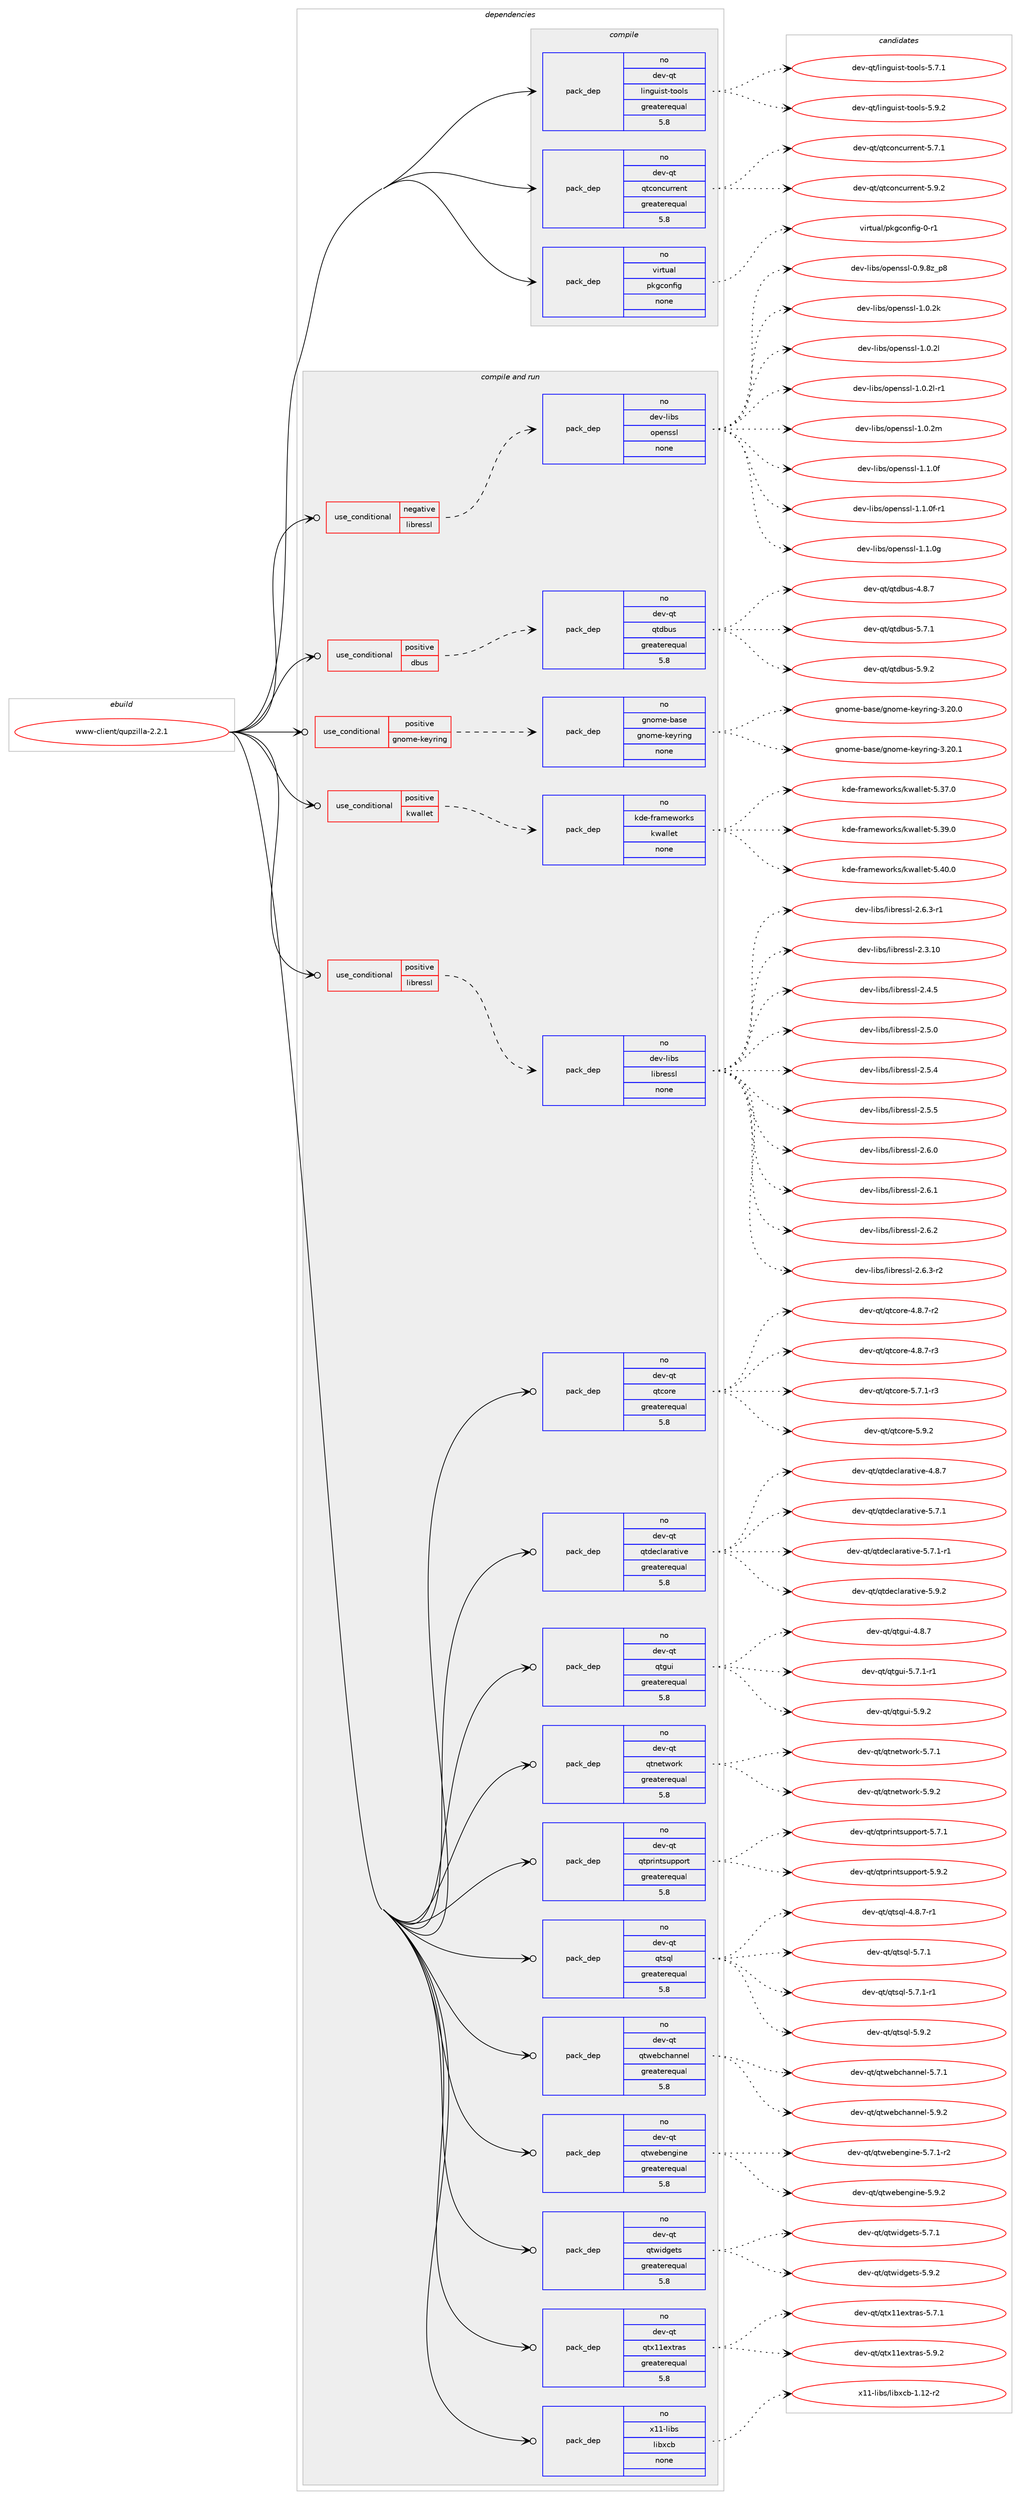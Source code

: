 digraph prolog {

# *************
# Graph options
# *************

newrank=true;
concentrate=true;
compound=true;
graph [rankdir=LR,fontname=Helvetica,fontsize=10,ranksep=1.5];#, ranksep=2.5, nodesep=0.2];
edge  [arrowhead=vee];
node  [fontname=Helvetica,fontsize=10];

# **********
# The ebuild
# **********

subgraph cluster_leftcol {
color=gray;
rank=same;
label=<<i>ebuild</i>>;
id [label="www-client/qupzilla-2.2.1", color=red, width=4, href="../www-client/qupzilla-2.2.1.svg"];
}

# ****************
# The dependencies
# ****************

subgraph cluster_midcol {
color=gray;
label=<<i>dependencies</i>>;
subgraph cluster_compile {
fillcolor="#eeeeee";
style=filled;
label=<<i>compile</i>>;
subgraph pack6956 {
dependency7987 [label=<<TABLE BORDER="0" CELLBORDER="1" CELLSPACING="0" CELLPADDING="4" WIDTH="220"><TR><TD ROWSPAN="6" CELLPADDING="30">pack_dep</TD></TR><TR><TD WIDTH="110">no</TD></TR><TR><TD>dev-qt</TD></TR><TR><TD>linguist-tools</TD></TR><TR><TD>greaterequal</TD></TR><TR><TD>5.8</TD></TR></TABLE>>, shape=none, color=blue];
}
id:e -> dependency7987:w [weight=20,style="solid",arrowhead="vee"];
subgraph pack6957 {
dependency7988 [label=<<TABLE BORDER="0" CELLBORDER="1" CELLSPACING="0" CELLPADDING="4" WIDTH="220"><TR><TD ROWSPAN="6" CELLPADDING="30">pack_dep</TD></TR><TR><TD WIDTH="110">no</TD></TR><TR><TD>dev-qt</TD></TR><TR><TD>qtconcurrent</TD></TR><TR><TD>greaterequal</TD></TR><TR><TD>5.8</TD></TR></TABLE>>, shape=none, color=blue];
}
id:e -> dependency7988:w [weight=20,style="solid",arrowhead="vee"];
subgraph pack6958 {
dependency7989 [label=<<TABLE BORDER="0" CELLBORDER="1" CELLSPACING="0" CELLPADDING="4" WIDTH="220"><TR><TD ROWSPAN="6" CELLPADDING="30">pack_dep</TD></TR><TR><TD WIDTH="110">no</TD></TR><TR><TD>virtual</TD></TR><TR><TD>pkgconfig</TD></TR><TR><TD>none</TD></TR><TR><TD></TD></TR></TABLE>>, shape=none, color=blue];
}
id:e -> dependency7989:w [weight=20,style="solid",arrowhead="vee"];
}
subgraph cluster_compileandrun {
fillcolor="#eeeeee";
style=filled;
label=<<i>compile and run</i>>;
subgraph cond947 {
dependency7990 [label=<<TABLE BORDER="0" CELLBORDER="1" CELLSPACING="0" CELLPADDING="4"><TR><TD ROWSPAN="3" CELLPADDING="10">use_conditional</TD></TR><TR><TD>negative</TD></TR><TR><TD>libressl</TD></TR></TABLE>>, shape=none, color=red];
subgraph pack6959 {
dependency7991 [label=<<TABLE BORDER="0" CELLBORDER="1" CELLSPACING="0" CELLPADDING="4" WIDTH="220"><TR><TD ROWSPAN="6" CELLPADDING="30">pack_dep</TD></TR><TR><TD WIDTH="110">no</TD></TR><TR><TD>dev-libs</TD></TR><TR><TD>openssl</TD></TR><TR><TD>none</TD></TR><TR><TD></TD></TR></TABLE>>, shape=none, color=blue];
}
dependency7990:e -> dependency7991:w [weight=20,style="dashed",arrowhead="vee"];
}
id:e -> dependency7990:w [weight=20,style="solid",arrowhead="odotvee"];
subgraph cond948 {
dependency7992 [label=<<TABLE BORDER="0" CELLBORDER="1" CELLSPACING="0" CELLPADDING="4"><TR><TD ROWSPAN="3" CELLPADDING="10">use_conditional</TD></TR><TR><TD>positive</TD></TR><TR><TD>dbus</TD></TR></TABLE>>, shape=none, color=red];
subgraph pack6960 {
dependency7993 [label=<<TABLE BORDER="0" CELLBORDER="1" CELLSPACING="0" CELLPADDING="4" WIDTH="220"><TR><TD ROWSPAN="6" CELLPADDING="30">pack_dep</TD></TR><TR><TD WIDTH="110">no</TD></TR><TR><TD>dev-qt</TD></TR><TR><TD>qtdbus</TD></TR><TR><TD>greaterequal</TD></TR><TR><TD>5.8</TD></TR></TABLE>>, shape=none, color=blue];
}
dependency7992:e -> dependency7993:w [weight=20,style="dashed",arrowhead="vee"];
}
id:e -> dependency7992:w [weight=20,style="solid",arrowhead="odotvee"];
subgraph cond949 {
dependency7994 [label=<<TABLE BORDER="0" CELLBORDER="1" CELLSPACING="0" CELLPADDING="4"><TR><TD ROWSPAN="3" CELLPADDING="10">use_conditional</TD></TR><TR><TD>positive</TD></TR><TR><TD>gnome-keyring</TD></TR></TABLE>>, shape=none, color=red];
subgraph pack6961 {
dependency7995 [label=<<TABLE BORDER="0" CELLBORDER="1" CELLSPACING="0" CELLPADDING="4" WIDTH="220"><TR><TD ROWSPAN="6" CELLPADDING="30">pack_dep</TD></TR><TR><TD WIDTH="110">no</TD></TR><TR><TD>gnome-base</TD></TR><TR><TD>gnome-keyring</TD></TR><TR><TD>none</TD></TR><TR><TD></TD></TR></TABLE>>, shape=none, color=blue];
}
dependency7994:e -> dependency7995:w [weight=20,style="dashed",arrowhead="vee"];
}
id:e -> dependency7994:w [weight=20,style="solid",arrowhead="odotvee"];
subgraph cond950 {
dependency7996 [label=<<TABLE BORDER="0" CELLBORDER="1" CELLSPACING="0" CELLPADDING="4"><TR><TD ROWSPAN="3" CELLPADDING="10">use_conditional</TD></TR><TR><TD>positive</TD></TR><TR><TD>kwallet</TD></TR></TABLE>>, shape=none, color=red];
subgraph pack6962 {
dependency7997 [label=<<TABLE BORDER="0" CELLBORDER="1" CELLSPACING="0" CELLPADDING="4" WIDTH="220"><TR><TD ROWSPAN="6" CELLPADDING="30">pack_dep</TD></TR><TR><TD WIDTH="110">no</TD></TR><TR><TD>kde-frameworks</TD></TR><TR><TD>kwallet</TD></TR><TR><TD>none</TD></TR><TR><TD></TD></TR></TABLE>>, shape=none, color=blue];
}
dependency7996:e -> dependency7997:w [weight=20,style="dashed",arrowhead="vee"];
}
id:e -> dependency7996:w [weight=20,style="solid",arrowhead="odotvee"];
subgraph cond951 {
dependency7998 [label=<<TABLE BORDER="0" CELLBORDER="1" CELLSPACING="0" CELLPADDING="4"><TR><TD ROWSPAN="3" CELLPADDING="10">use_conditional</TD></TR><TR><TD>positive</TD></TR><TR><TD>libressl</TD></TR></TABLE>>, shape=none, color=red];
subgraph pack6963 {
dependency7999 [label=<<TABLE BORDER="0" CELLBORDER="1" CELLSPACING="0" CELLPADDING="4" WIDTH="220"><TR><TD ROWSPAN="6" CELLPADDING="30">pack_dep</TD></TR><TR><TD WIDTH="110">no</TD></TR><TR><TD>dev-libs</TD></TR><TR><TD>libressl</TD></TR><TR><TD>none</TD></TR><TR><TD></TD></TR></TABLE>>, shape=none, color=blue];
}
dependency7998:e -> dependency7999:w [weight=20,style="dashed",arrowhead="vee"];
}
id:e -> dependency7998:w [weight=20,style="solid",arrowhead="odotvee"];
subgraph pack6964 {
dependency8000 [label=<<TABLE BORDER="0" CELLBORDER="1" CELLSPACING="0" CELLPADDING="4" WIDTH="220"><TR><TD ROWSPAN="6" CELLPADDING="30">pack_dep</TD></TR><TR><TD WIDTH="110">no</TD></TR><TR><TD>dev-qt</TD></TR><TR><TD>qtcore</TD></TR><TR><TD>greaterequal</TD></TR><TR><TD>5.8</TD></TR></TABLE>>, shape=none, color=blue];
}
id:e -> dependency8000:w [weight=20,style="solid",arrowhead="odotvee"];
subgraph pack6965 {
dependency8001 [label=<<TABLE BORDER="0" CELLBORDER="1" CELLSPACING="0" CELLPADDING="4" WIDTH="220"><TR><TD ROWSPAN="6" CELLPADDING="30">pack_dep</TD></TR><TR><TD WIDTH="110">no</TD></TR><TR><TD>dev-qt</TD></TR><TR><TD>qtdeclarative</TD></TR><TR><TD>greaterequal</TD></TR><TR><TD>5.8</TD></TR></TABLE>>, shape=none, color=blue];
}
id:e -> dependency8001:w [weight=20,style="solid",arrowhead="odotvee"];
subgraph pack6966 {
dependency8002 [label=<<TABLE BORDER="0" CELLBORDER="1" CELLSPACING="0" CELLPADDING="4" WIDTH="220"><TR><TD ROWSPAN="6" CELLPADDING="30">pack_dep</TD></TR><TR><TD WIDTH="110">no</TD></TR><TR><TD>dev-qt</TD></TR><TR><TD>qtgui</TD></TR><TR><TD>greaterequal</TD></TR><TR><TD>5.8</TD></TR></TABLE>>, shape=none, color=blue];
}
id:e -> dependency8002:w [weight=20,style="solid",arrowhead="odotvee"];
subgraph pack6967 {
dependency8003 [label=<<TABLE BORDER="0" CELLBORDER="1" CELLSPACING="0" CELLPADDING="4" WIDTH="220"><TR><TD ROWSPAN="6" CELLPADDING="30">pack_dep</TD></TR><TR><TD WIDTH="110">no</TD></TR><TR><TD>dev-qt</TD></TR><TR><TD>qtnetwork</TD></TR><TR><TD>greaterequal</TD></TR><TR><TD>5.8</TD></TR></TABLE>>, shape=none, color=blue];
}
id:e -> dependency8003:w [weight=20,style="solid",arrowhead="odotvee"];
subgraph pack6968 {
dependency8004 [label=<<TABLE BORDER="0" CELLBORDER="1" CELLSPACING="0" CELLPADDING="4" WIDTH="220"><TR><TD ROWSPAN="6" CELLPADDING="30">pack_dep</TD></TR><TR><TD WIDTH="110">no</TD></TR><TR><TD>dev-qt</TD></TR><TR><TD>qtprintsupport</TD></TR><TR><TD>greaterequal</TD></TR><TR><TD>5.8</TD></TR></TABLE>>, shape=none, color=blue];
}
id:e -> dependency8004:w [weight=20,style="solid",arrowhead="odotvee"];
subgraph pack6969 {
dependency8005 [label=<<TABLE BORDER="0" CELLBORDER="1" CELLSPACING="0" CELLPADDING="4" WIDTH="220"><TR><TD ROWSPAN="6" CELLPADDING="30">pack_dep</TD></TR><TR><TD WIDTH="110">no</TD></TR><TR><TD>dev-qt</TD></TR><TR><TD>qtsql</TD></TR><TR><TD>greaterequal</TD></TR><TR><TD>5.8</TD></TR></TABLE>>, shape=none, color=blue];
}
id:e -> dependency8005:w [weight=20,style="solid",arrowhead="odotvee"];
subgraph pack6970 {
dependency8006 [label=<<TABLE BORDER="0" CELLBORDER="1" CELLSPACING="0" CELLPADDING="4" WIDTH="220"><TR><TD ROWSPAN="6" CELLPADDING="30">pack_dep</TD></TR><TR><TD WIDTH="110">no</TD></TR><TR><TD>dev-qt</TD></TR><TR><TD>qtwebchannel</TD></TR><TR><TD>greaterequal</TD></TR><TR><TD>5.8</TD></TR></TABLE>>, shape=none, color=blue];
}
id:e -> dependency8006:w [weight=20,style="solid",arrowhead="odotvee"];
subgraph pack6971 {
dependency8007 [label=<<TABLE BORDER="0" CELLBORDER="1" CELLSPACING="0" CELLPADDING="4" WIDTH="220"><TR><TD ROWSPAN="6" CELLPADDING="30">pack_dep</TD></TR><TR><TD WIDTH="110">no</TD></TR><TR><TD>dev-qt</TD></TR><TR><TD>qtwebengine</TD></TR><TR><TD>greaterequal</TD></TR><TR><TD>5.8</TD></TR></TABLE>>, shape=none, color=blue];
}
id:e -> dependency8007:w [weight=20,style="solid",arrowhead="odotvee"];
subgraph pack6972 {
dependency8008 [label=<<TABLE BORDER="0" CELLBORDER="1" CELLSPACING="0" CELLPADDING="4" WIDTH="220"><TR><TD ROWSPAN="6" CELLPADDING="30">pack_dep</TD></TR><TR><TD WIDTH="110">no</TD></TR><TR><TD>dev-qt</TD></TR><TR><TD>qtwidgets</TD></TR><TR><TD>greaterequal</TD></TR><TR><TD>5.8</TD></TR></TABLE>>, shape=none, color=blue];
}
id:e -> dependency8008:w [weight=20,style="solid",arrowhead="odotvee"];
subgraph pack6973 {
dependency8009 [label=<<TABLE BORDER="0" CELLBORDER="1" CELLSPACING="0" CELLPADDING="4" WIDTH="220"><TR><TD ROWSPAN="6" CELLPADDING="30">pack_dep</TD></TR><TR><TD WIDTH="110">no</TD></TR><TR><TD>dev-qt</TD></TR><TR><TD>qtx11extras</TD></TR><TR><TD>greaterequal</TD></TR><TR><TD>5.8</TD></TR></TABLE>>, shape=none, color=blue];
}
id:e -> dependency8009:w [weight=20,style="solid",arrowhead="odotvee"];
subgraph pack6974 {
dependency8010 [label=<<TABLE BORDER="0" CELLBORDER="1" CELLSPACING="0" CELLPADDING="4" WIDTH="220"><TR><TD ROWSPAN="6" CELLPADDING="30">pack_dep</TD></TR><TR><TD WIDTH="110">no</TD></TR><TR><TD>x11-libs</TD></TR><TR><TD>libxcb</TD></TR><TR><TD>none</TD></TR><TR><TD></TD></TR></TABLE>>, shape=none, color=blue];
}
id:e -> dependency8010:w [weight=20,style="solid",arrowhead="odotvee"];
}
subgraph cluster_run {
fillcolor="#eeeeee";
style=filled;
label=<<i>run</i>>;
}
}

# **************
# The candidates
# **************

subgraph cluster_choices {
rank=same;
color=gray;
label=<<i>candidates</i>>;

subgraph choice6956 {
color=black;
nodesep=1;
choice100101118451131164710810511010311710511511645116111111108115455346554649 [label="dev-qt/linguist-tools-5.7.1", color=red, width=4,href="../dev-qt/linguist-tools-5.7.1.svg"];
choice100101118451131164710810511010311710511511645116111111108115455346574650 [label="dev-qt/linguist-tools-5.9.2", color=red, width=4,href="../dev-qt/linguist-tools-5.9.2.svg"];
dependency7987:e -> choice100101118451131164710810511010311710511511645116111111108115455346554649:w [style=dotted,weight="100"];
dependency7987:e -> choice100101118451131164710810511010311710511511645116111111108115455346574650:w [style=dotted,weight="100"];
}
subgraph choice6957 {
color=black;
nodesep=1;
choice10010111845113116471131169911111099117114114101110116455346554649 [label="dev-qt/qtconcurrent-5.7.1", color=red, width=4,href="../dev-qt/qtconcurrent-5.7.1.svg"];
choice10010111845113116471131169911111099117114114101110116455346574650 [label="dev-qt/qtconcurrent-5.9.2", color=red, width=4,href="../dev-qt/qtconcurrent-5.9.2.svg"];
dependency7988:e -> choice10010111845113116471131169911111099117114114101110116455346554649:w [style=dotted,weight="100"];
dependency7988:e -> choice10010111845113116471131169911111099117114114101110116455346574650:w [style=dotted,weight="100"];
}
subgraph choice6958 {
color=black;
nodesep=1;
choice11810511411611797108471121071039911111010210510345484511449 [label="virtual/pkgconfig-0-r1", color=red, width=4,href="../virtual/pkgconfig-0-r1.svg"];
dependency7989:e -> choice11810511411611797108471121071039911111010210510345484511449:w [style=dotted,weight="100"];
}
subgraph choice6959 {
color=black;
nodesep=1;
choice1001011184510810598115471111121011101151151084548465746561229511256 [label="dev-libs/openssl-0.9.8z_p8", color=red, width=4,href="../dev-libs/openssl-0.9.8z_p8.svg"];
choice100101118451081059811547111112101110115115108454946484650107 [label="dev-libs/openssl-1.0.2k", color=red, width=4,href="../dev-libs/openssl-1.0.2k.svg"];
choice100101118451081059811547111112101110115115108454946484650108 [label="dev-libs/openssl-1.0.2l", color=red, width=4,href="../dev-libs/openssl-1.0.2l.svg"];
choice1001011184510810598115471111121011101151151084549464846501084511449 [label="dev-libs/openssl-1.0.2l-r1", color=red, width=4,href="../dev-libs/openssl-1.0.2l-r1.svg"];
choice100101118451081059811547111112101110115115108454946484650109 [label="dev-libs/openssl-1.0.2m", color=red, width=4,href="../dev-libs/openssl-1.0.2m.svg"];
choice100101118451081059811547111112101110115115108454946494648102 [label="dev-libs/openssl-1.1.0f", color=red, width=4,href="../dev-libs/openssl-1.1.0f.svg"];
choice1001011184510810598115471111121011101151151084549464946481024511449 [label="dev-libs/openssl-1.1.0f-r1", color=red, width=4,href="../dev-libs/openssl-1.1.0f-r1.svg"];
choice100101118451081059811547111112101110115115108454946494648103 [label="dev-libs/openssl-1.1.0g", color=red, width=4,href="../dev-libs/openssl-1.1.0g.svg"];
dependency7991:e -> choice1001011184510810598115471111121011101151151084548465746561229511256:w [style=dotted,weight="100"];
dependency7991:e -> choice100101118451081059811547111112101110115115108454946484650107:w [style=dotted,weight="100"];
dependency7991:e -> choice100101118451081059811547111112101110115115108454946484650108:w [style=dotted,weight="100"];
dependency7991:e -> choice1001011184510810598115471111121011101151151084549464846501084511449:w [style=dotted,weight="100"];
dependency7991:e -> choice100101118451081059811547111112101110115115108454946484650109:w [style=dotted,weight="100"];
dependency7991:e -> choice100101118451081059811547111112101110115115108454946494648102:w [style=dotted,weight="100"];
dependency7991:e -> choice1001011184510810598115471111121011101151151084549464946481024511449:w [style=dotted,weight="100"];
dependency7991:e -> choice100101118451081059811547111112101110115115108454946494648103:w [style=dotted,weight="100"];
}
subgraph choice6960 {
color=black;
nodesep=1;
choice100101118451131164711311610098117115455246564655 [label="dev-qt/qtdbus-4.8.7", color=red, width=4,href="../dev-qt/qtdbus-4.8.7.svg"];
choice100101118451131164711311610098117115455346554649 [label="dev-qt/qtdbus-5.7.1", color=red, width=4,href="../dev-qt/qtdbus-5.7.1.svg"];
choice100101118451131164711311610098117115455346574650 [label="dev-qt/qtdbus-5.9.2", color=red, width=4,href="../dev-qt/qtdbus-5.9.2.svg"];
dependency7993:e -> choice100101118451131164711311610098117115455246564655:w [style=dotted,weight="100"];
dependency7993:e -> choice100101118451131164711311610098117115455346554649:w [style=dotted,weight="100"];
dependency7993:e -> choice100101118451131164711311610098117115455346574650:w [style=dotted,weight="100"];
}
subgraph choice6961 {
color=black;
nodesep=1;
choice103110111109101459897115101471031101111091014510710112111410511010345514650484648 [label="gnome-base/gnome-keyring-3.20.0", color=red, width=4,href="../gnome-base/gnome-keyring-3.20.0.svg"];
choice103110111109101459897115101471031101111091014510710112111410511010345514650484649 [label="gnome-base/gnome-keyring-3.20.1", color=red, width=4,href="../gnome-base/gnome-keyring-3.20.1.svg"];
dependency7995:e -> choice103110111109101459897115101471031101111091014510710112111410511010345514650484648:w [style=dotted,weight="100"];
dependency7995:e -> choice103110111109101459897115101471031101111091014510710112111410511010345514650484649:w [style=dotted,weight="100"];
}
subgraph choice6962 {
color=black;
nodesep=1;
choice1071001014510211497109101119111114107115471071199710810810111645534651554648 [label="kde-frameworks/kwallet-5.37.0", color=red, width=4,href="../kde-frameworks/kwallet-5.37.0.svg"];
choice1071001014510211497109101119111114107115471071199710810810111645534651574648 [label="kde-frameworks/kwallet-5.39.0", color=red, width=4,href="../kde-frameworks/kwallet-5.39.0.svg"];
choice1071001014510211497109101119111114107115471071199710810810111645534652484648 [label="kde-frameworks/kwallet-5.40.0", color=red, width=4,href="../kde-frameworks/kwallet-5.40.0.svg"];
dependency7997:e -> choice1071001014510211497109101119111114107115471071199710810810111645534651554648:w [style=dotted,weight="100"];
dependency7997:e -> choice1071001014510211497109101119111114107115471071199710810810111645534651574648:w [style=dotted,weight="100"];
dependency7997:e -> choice1071001014510211497109101119111114107115471071199710810810111645534652484648:w [style=dotted,weight="100"];
}
subgraph choice6963 {
color=black;
nodesep=1;
choice100101118451081059811547108105981141011151151084550465446514511449 [label="dev-libs/libressl-2.6.3-r1", color=red, width=4,href="../dev-libs/libressl-2.6.3-r1.svg"];
choice1001011184510810598115471081059811410111511510845504651464948 [label="dev-libs/libressl-2.3.10", color=red, width=4,href="../dev-libs/libressl-2.3.10.svg"];
choice10010111845108105981154710810598114101115115108455046524653 [label="dev-libs/libressl-2.4.5", color=red, width=4,href="../dev-libs/libressl-2.4.5.svg"];
choice10010111845108105981154710810598114101115115108455046534648 [label="dev-libs/libressl-2.5.0", color=red, width=4,href="../dev-libs/libressl-2.5.0.svg"];
choice10010111845108105981154710810598114101115115108455046534652 [label="dev-libs/libressl-2.5.4", color=red, width=4,href="../dev-libs/libressl-2.5.4.svg"];
choice10010111845108105981154710810598114101115115108455046534653 [label="dev-libs/libressl-2.5.5", color=red, width=4,href="../dev-libs/libressl-2.5.5.svg"];
choice10010111845108105981154710810598114101115115108455046544648 [label="dev-libs/libressl-2.6.0", color=red, width=4,href="../dev-libs/libressl-2.6.0.svg"];
choice10010111845108105981154710810598114101115115108455046544649 [label="dev-libs/libressl-2.6.1", color=red, width=4,href="../dev-libs/libressl-2.6.1.svg"];
choice10010111845108105981154710810598114101115115108455046544650 [label="dev-libs/libressl-2.6.2", color=red, width=4,href="../dev-libs/libressl-2.6.2.svg"];
choice100101118451081059811547108105981141011151151084550465446514511450 [label="dev-libs/libressl-2.6.3-r2", color=red, width=4,href="../dev-libs/libressl-2.6.3-r2.svg"];
dependency7999:e -> choice100101118451081059811547108105981141011151151084550465446514511449:w [style=dotted,weight="100"];
dependency7999:e -> choice1001011184510810598115471081059811410111511510845504651464948:w [style=dotted,weight="100"];
dependency7999:e -> choice10010111845108105981154710810598114101115115108455046524653:w [style=dotted,weight="100"];
dependency7999:e -> choice10010111845108105981154710810598114101115115108455046534648:w [style=dotted,weight="100"];
dependency7999:e -> choice10010111845108105981154710810598114101115115108455046534652:w [style=dotted,weight="100"];
dependency7999:e -> choice10010111845108105981154710810598114101115115108455046534653:w [style=dotted,weight="100"];
dependency7999:e -> choice10010111845108105981154710810598114101115115108455046544648:w [style=dotted,weight="100"];
dependency7999:e -> choice10010111845108105981154710810598114101115115108455046544649:w [style=dotted,weight="100"];
dependency7999:e -> choice10010111845108105981154710810598114101115115108455046544650:w [style=dotted,weight="100"];
dependency7999:e -> choice100101118451081059811547108105981141011151151084550465446514511450:w [style=dotted,weight="100"];
}
subgraph choice6964 {
color=black;
nodesep=1;
choice1001011184511311647113116991111141014552465646554511450 [label="dev-qt/qtcore-4.8.7-r2", color=red, width=4,href="../dev-qt/qtcore-4.8.7-r2.svg"];
choice1001011184511311647113116991111141014552465646554511451 [label="dev-qt/qtcore-4.8.7-r3", color=red, width=4,href="../dev-qt/qtcore-4.8.7-r3.svg"];
choice1001011184511311647113116991111141014553465546494511451 [label="dev-qt/qtcore-5.7.1-r3", color=red, width=4,href="../dev-qt/qtcore-5.7.1-r3.svg"];
choice100101118451131164711311699111114101455346574650 [label="dev-qt/qtcore-5.9.2", color=red, width=4,href="../dev-qt/qtcore-5.9.2.svg"];
dependency8000:e -> choice1001011184511311647113116991111141014552465646554511450:w [style=dotted,weight="100"];
dependency8000:e -> choice1001011184511311647113116991111141014552465646554511451:w [style=dotted,weight="100"];
dependency8000:e -> choice1001011184511311647113116991111141014553465546494511451:w [style=dotted,weight="100"];
dependency8000:e -> choice100101118451131164711311699111114101455346574650:w [style=dotted,weight="100"];
}
subgraph choice6965 {
color=black;
nodesep=1;
choice1001011184511311647113116100101991089711497116105118101455246564655 [label="dev-qt/qtdeclarative-4.8.7", color=red, width=4,href="../dev-qt/qtdeclarative-4.8.7.svg"];
choice1001011184511311647113116100101991089711497116105118101455346554649 [label="dev-qt/qtdeclarative-5.7.1", color=red, width=4,href="../dev-qt/qtdeclarative-5.7.1.svg"];
choice10010111845113116471131161001019910897114971161051181014553465546494511449 [label="dev-qt/qtdeclarative-5.7.1-r1", color=red, width=4,href="../dev-qt/qtdeclarative-5.7.1-r1.svg"];
choice1001011184511311647113116100101991089711497116105118101455346574650 [label="dev-qt/qtdeclarative-5.9.2", color=red, width=4,href="../dev-qt/qtdeclarative-5.9.2.svg"];
dependency8001:e -> choice1001011184511311647113116100101991089711497116105118101455246564655:w [style=dotted,weight="100"];
dependency8001:e -> choice1001011184511311647113116100101991089711497116105118101455346554649:w [style=dotted,weight="100"];
dependency8001:e -> choice10010111845113116471131161001019910897114971161051181014553465546494511449:w [style=dotted,weight="100"];
dependency8001:e -> choice1001011184511311647113116100101991089711497116105118101455346574650:w [style=dotted,weight="100"];
}
subgraph choice6966 {
color=black;
nodesep=1;
choice1001011184511311647113116103117105455246564655 [label="dev-qt/qtgui-4.8.7", color=red, width=4,href="../dev-qt/qtgui-4.8.7.svg"];
choice10010111845113116471131161031171054553465546494511449 [label="dev-qt/qtgui-5.7.1-r1", color=red, width=4,href="../dev-qt/qtgui-5.7.1-r1.svg"];
choice1001011184511311647113116103117105455346574650 [label="dev-qt/qtgui-5.9.2", color=red, width=4,href="../dev-qt/qtgui-5.9.2.svg"];
dependency8002:e -> choice1001011184511311647113116103117105455246564655:w [style=dotted,weight="100"];
dependency8002:e -> choice10010111845113116471131161031171054553465546494511449:w [style=dotted,weight="100"];
dependency8002:e -> choice1001011184511311647113116103117105455346574650:w [style=dotted,weight="100"];
}
subgraph choice6967 {
color=black;
nodesep=1;
choice1001011184511311647113116110101116119111114107455346554649 [label="dev-qt/qtnetwork-5.7.1", color=red, width=4,href="../dev-qt/qtnetwork-5.7.1.svg"];
choice1001011184511311647113116110101116119111114107455346574650 [label="dev-qt/qtnetwork-5.9.2", color=red, width=4,href="../dev-qt/qtnetwork-5.9.2.svg"];
dependency8003:e -> choice1001011184511311647113116110101116119111114107455346554649:w [style=dotted,weight="100"];
dependency8003:e -> choice1001011184511311647113116110101116119111114107455346574650:w [style=dotted,weight="100"];
}
subgraph choice6968 {
color=black;
nodesep=1;
choice1001011184511311647113116112114105110116115117112112111114116455346554649 [label="dev-qt/qtprintsupport-5.7.1", color=red, width=4,href="../dev-qt/qtprintsupport-5.7.1.svg"];
choice1001011184511311647113116112114105110116115117112112111114116455346574650 [label="dev-qt/qtprintsupport-5.9.2", color=red, width=4,href="../dev-qt/qtprintsupport-5.9.2.svg"];
dependency8004:e -> choice1001011184511311647113116112114105110116115117112112111114116455346554649:w [style=dotted,weight="100"];
dependency8004:e -> choice1001011184511311647113116112114105110116115117112112111114116455346574650:w [style=dotted,weight="100"];
}
subgraph choice6969 {
color=black;
nodesep=1;
choice10010111845113116471131161151131084552465646554511449 [label="dev-qt/qtsql-4.8.7-r1", color=red, width=4,href="../dev-qt/qtsql-4.8.7-r1.svg"];
choice1001011184511311647113116115113108455346554649 [label="dev-qt/qtsql-5.7.1", color=red, width=4,href="../dev-qt/qtsql-5.7.1.svg"];
choice10010111845113116471131161151131084553465546494511449 [label="dev-qt/qtsql-5.7.1-r1", color=red, width=4,href="../dev-qt/qtsql-5.7.1-r1.svg"];
choice1001011184511311647113116115113108455346574650 [label="dev-qt/qtsql-5.9.2", color=red, width=4,href="../dev-qt/qtsql-5.9.2.svg"];
dependency8005:e -> choice10010111845113116471131161151131084552465646554511449:w [style=dotted,weight="100"];
dependency8005:e -> choice1001011184511311647113116115113108455346554649:w [style=dotted,weight="100"];
dependency8005:e -> choice10010111845113116471131161151131084553465546494511449:w [style=dotted,weight="100"];
dependency8005:e -> choice1001011184511311647113116115113108455346574650:w [style=dotted,weight="100"];
}
subgraph choice6970 {
color=black;
nodesep=1;
choice1001011184511311647113116119101989910497110110101108455346554649 [label="dev-qt/qtwebchannel-5.7.1", color=red, width=4,href="../dev-qt/qtwebchannel-5.7.1.svg"];
choice1001011184511311647113116119101989910497110110101108455346574650 [label="dev-qt/qtwebchannel-5.9.2", color=red, width=4,href="../dev-qt/qtwebchannel-5.9.2.svg"];
dependency8006:e -> choice1001011184511311647113116119101989910497110110101108455346554649:w [style=dotted,weight="100"];
dependency8006:e -> choice1001011184511311647113116119101989910497110110101108455346574650:w [style=dotted,weight="100"];
}
subgraph choice6971 {
color=black;
nodesep=1;
choice1001011184511311647113116119101981011101031051101014553465546494511450 [label="dev-qt/qtwebengine-5.7.1-r2", color=red, width=4,href="../dev-qt/qtwebengine-5.7.1-r2.svg"];
choice100101118451131164711311611910198101110103105110101455346574650 [label="dev-qt/qtwebengine-5.9.2", color=red, width=4,href="../dev-qt/qtwebengine-5.9.2.svg"];
dependency8007:e -> choice1001011184511311647113116119101981011101031051101014553465546494511450:w [style=dotted,weight="100"];
dependency8007:e -> choice100101118451131164711311611910198101110103105110101455346574650:w [style=dotted,weight="100"];
}
subgraph choice6972 {
color=black;
nodesep=1;
choice1001011184511311647113116119105100103101116115455346554649 [label="dev-qt/qtwidgets-5.7.1", color=red, width=4,href="../dev-qt/qtwidgets-5.7.1.svg"];
choice1001011184511311647113116119105100103101116115455346574650 [label="dev-qt/qtwidgets-5.9.2", color=red, width=4,href="../dev-qt/qtwidgets-5.9.2.svg"];
dependency8008:e -> choice1001011184511311647113116119105100103101116115455346554649:w [style=dotted,weight="100"];
dependency8008:e -> choice1001011184511311647113116119105100103101116115455346574650:w [style=dotted,weight="100"];
}
subgraph choice6973 {
color=black;
nodesep=1;
choice1001011184511311647113116120494910112011611497115455346554649 [label="dev-qt/qtx11extras-5.7.1", color=red, width=4,href="../dev-qt/qtx11extras-5.7.1.svg"];
choice1001011184511311647113116120494910112011611497115455346574650 [label="dev-qt/qtx11extras-5.9.2", color=red, width=4,href="../dev-qt/qtx11extras-5.9.2.svg"];
dependency8009:e -> choice1001011184511311647113116120494910112011611497115455346554649:w [style=dotted,weight="100"];
dependency8009:e -> choice1001011184511311647113116120494910112011611497115455346574650:w [style=dotted,weight="100"];
}
subgraph choice6974 {
color=black;
nodesep=1;
choice120494945108105981154710810598120999845494649504511450 [label="x11-libs/libxcb-1.12-r2", color=red, width=4,href="../x11-libs/libxcb-1.12-r2.svg"];
dependency8010:e -> choice120494945108105981154710810598120999845494649504511450:w [style=dotted,weight="100"];
}
}

}
